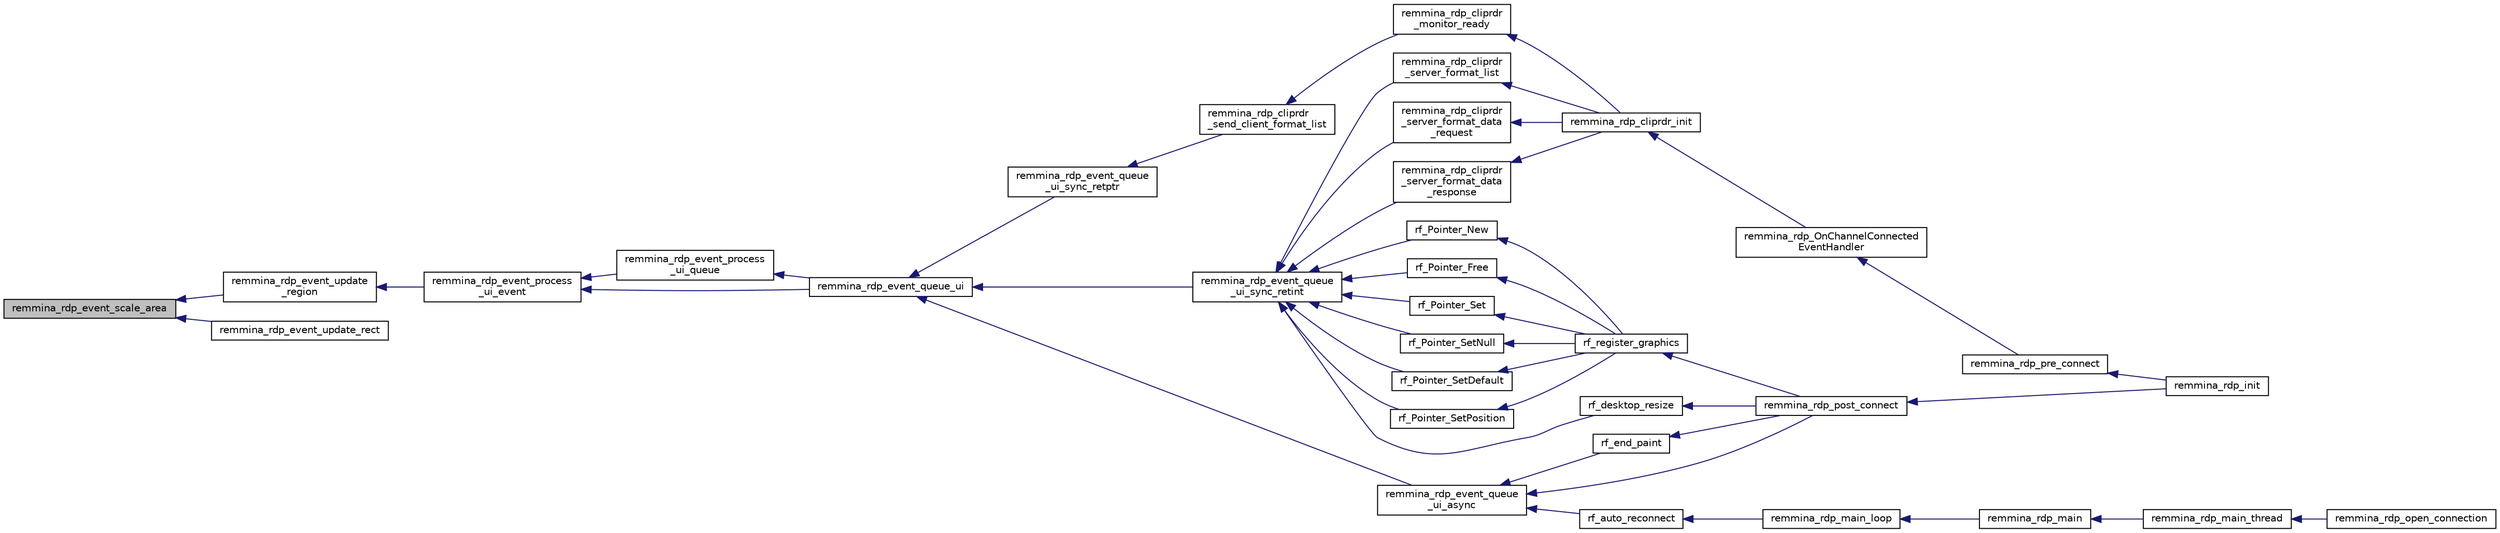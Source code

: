 digraph "remmina_rdp_event_scale_area"
{
  edge [fontname="Helvetica",fontsize="10",labelfontname="Helvetica",labelfontsize="10"];
  node [fontname="Helvetica",fontsize="10",shape=record];
  rankdir="LR";
  Node748 [label="remmina_rdp_event_scale_area",height=0.2,width=0.4,color="black", fillcolor="grey75", style="filled", fontcolor="black"];
  Node748 -> Node749 [dir="back",color="midnightblue",fontsize="10",style="solid",fontname="Helvetica"];
  Node749 [label="remmina_rdp_event_update\l_region",height=0.2,width=0.4,color="black", fillcolor="white", style="filled",URL="$rdp__event_8c.html#ae3cea5929e8c3b1ff068f9ca3fbb538c"];
  Node749 -> Node750 [dir="back",color="midnightblue",fontsize="10",style="solid",fontname="Helvetica"];
  Node750 [label="remmina_rdp_event_process\l_ui_event",height=0.2,width=0.4,color="black", fillcolor="white", style="filled",URL="$rdp__event_8c.html#a6929ce2effcc3cf2be6d5ec8b19d5466"];
  Node750 -> Node751 [dir="back",color="midnightblue",fontsize="10",style="solid",fontname="Helvetica"];
  Node751 [label="remmina_rdp_event_process\l_ui_queue",height=0.2,width=0.4,color="black", fillcolor="white", style="filled",URL="$rdp__event_8c.html#abfa1d5d0b0494818fb5e1a549c0acd23"];
  Node751 -> Node752 [dir="back",color="midnightblue",fontsize="10",style="solid",fontname="Helvetica"];
  Node752 [label="remmina_rdp_event_queue_ui",height=0.2,width=0.4,color="black", fillcolor="white", style="filled",URL="$rdp__event_8c.html#a2b91746b782b7782432bd1d23c6a9945"];
  Node752 -> Node753 [dir="back",color="midnightblue",fontsize="10",style="solid",fontname="Helvetica"];
  Node753 [label="remmina_rdp_event_queue\l_ui_async",height=0.2,width=0.4,color="black", fillcolor="white", style="filled",URL="$rdp__event_8h.html#ae445fd0a84c7c9414a177a69c86cf325"];
  Node753 -> Node754 [dir="back",color="midnightblue",fontsize="10",style="solid",fontname="Helvetica"];
  Node754 [label="rf_auto_reconnect",height=0.2,width=0.4,color="black", fillcolor="white", style="filled",URL="$rdp__plugin_8c.html#a6dc42bd40842f63939e962828c19cfc7"];
  Node754 -> Node755 [dir="back",color="midnightblue",fontsize="10",style="solid",fontname="Helvetica"];
  Node755 [label="remmina_rdp_main_loop",height=0.2,width=0.4,color="black", fillcolor="white", style="filled",URL="$rdp__plugin_8c.html#adb2d2f801618ad1e5ff14b4ebf2a9eb9"];
  Node755 -> Node756 [dir="back",color="midnightblue",fontsize="10",style="solid",fontname="Helvetica"];
  Node756 [label="remmina_rdp_main",height=0.2,width=0.4,color="black", fillcolor="white", style="filled",URL="$rdp__plugin_8c.html#a12e0199d082d510648cb27168486f4e0"];
  Node756 -> Node757 [dir="back",color="midnightblue",fontsize="10",style="solid",fontname="Helvetica"];
  Node757 [label="remmina_rdp_main_thread",height=0.2,width=0.4,color="black", fillcolor="white", style="filled",URL="$rdp__plugin_8c.html#a3b62e33da1cb6cfa69c44f565ad53c54"];
  Node757 -> Node758 [dir="back",color="midnightblue",fontsize="10",style="solid",fontname="Helvetica"];
  Node758 [label="remmina_rdp_open_connection",height=0.2,width=0.4,color="black", fillcolor="white", style="filled",URL="$rdp__plugin_8c.html#a5f88cb338f10185c43bfc7d711dddee5"];
  Node753 -> Node759 [dir="back",color="midnightblue",fontsize="10",style="solid",fontname="Helvetica"];
  Node759 [label="rf_end_paint",height=0.2,width=0.4,color="black", fillcolor="white", style="filled",URL="$rdp__plugin_8c.html#ab5b2b1181588e07e68c083c9539fa84f"];
  Node759 -> Node760 [dir="back",color="midnightblue",fontsize="10",style="solid",fontname="Helvetica"];
  Node760 [label="remmina_rdp_post_connect",height=0.2,width=0.4,color="black", fillcolor="white", style="filled",URL="$rdp__plugin_8c.html#ac8d1ec82167ad20b7634ed545d4badbc"];
  Node760 -> Node761 [dir="back",color="midnightblue",fontsize="10",style="solid",fontname="Helvetica"];
  Node761 [label="remmina_rdp_init",height=0.2,width=0.4,color="black", fillcolor="white", style="filled",URL="$rdp__plugin_8c.html#a6dd204e4f7a63fdcdfb6cd3066cbf309"];
  Node753 -> Node760 [dir="back",color="midnightblue",fontsize="10",style="solid",fontname="Helvetica"];
  Node752 -> Node762 [dir="back",color="midnightblue",fontsize="10",style="solid",fontname="Helvetica"];
  Node762 [label="remmina_rdp_event_queue\l_ui_sync_retint",height=0.2,width=0.4,color="black", fillcolor="white", style="filled",URL="$rdp__event_8h.html#ab5fe43c1b1b77c39f118d2581942eb81"];
  Node762 -> Node763 [dir="back",color="midnightblue",fontsize="10",style="solid",fontname="Helvetica"];
  Node763 [label="remmina_rdp_cliprdr\l_server_format_list",height=0.2,width=0.4,color="black", fillcolor="white", style="filled",URL="$rdp__cliprdr_8c.html#aad8017b7ae0935c5266e7777dae3c3d4"];
  Node763 -> Node764 [dir="back",color="midnightblue",fontsize="10",style="solid",fontname="Helvetica"];
  Node764 [label="remmina_rdp_cliprdr_init",height=0.2,width=0.4,color="black", fillcolor="white", style="filled",URL="$rdp__cliprdr_8h.html#a9425378cc9b2da11eb4b866c8069e4aa"];
  Node764 -> Node765 [dir="back",color="midnightblue",fontsize="10",style="solid",fontname="Helvetica"];
  Node765 [label="remmina_rdp_OnChannelConnected\lEventHandler",height=0.2,width=0.4,color="black", fillcolor="white", style="filled",URL="$rdp__channels_8h.html#a759a6601ddb16301f0f6c39a6e88425a"];
  Node765 -> Node766 [dir="back",color="midnightblue",fontsize="10",style="solid",fontname="Helvetica"];
  Node766 [label="remmina_rdp_pre_connect",height=0.2,width=0.4,color="black", fillcolor="white", style="filled",URL="$rdp__plugin_8c.html#a0bc4113554537fd1a9e4c8bb9201e789"];
  Node766 -> Node761 [dir="back",color="midnightblue",fontsize="10",style="solid",fontname="Helvetica"];
  Node762 -> Node767 [dir="back",color="midnightblue",fontsize="10",style="solid",fontname="Helvetica"];
  Node767 [label="remmina_rdp_cliprdr\l_server_format_data\l_request",height=0.2,width=0.4,color="black", fillcolor="white", style="filled",URL="$rdp__cliprdr_8c.html#a3a346af4c3c92ec71797838ecc69bdae"];
  Node767 -> Node764 [dir="back",color="midnightblue",fontsize="10",style="solid",fontname="Helvetica"];
  Node762 -> Node768 [dir="back",color="midnightblue",fontsize="10",style="solid",fontname="Helvetica"];
  Node768 [label="remmina_rdp_cliprdr\l_server_format_data\l_response",height=0.2,width=0.4,color="black", fillcolor="white", style="filled",URL="$rdp__cliprdr_8c.html#a010f06478881fa1942237c48a4605a23"];
  Node768 -> Node764 [dir="back",color="midnightblue",fontsize="10",style="solid",fontname="Helvetica"];
  Node762 -> Node769 [dir="back",color="midnightblue",fontsize="10",style="solid",fontname="Helvetica"];
  Node769 [label="rf_Pointer_New",height=0.2,width=0.4,color="black", fillcolor="white", style="filled",URL="$rdp__graphics_8c.html#a9fb6fb540ec75254cb763ae974fb5129"];
  Node769 -> Node770 [dir="back",color="midnightblue",fontsize="10",style="solid",fontname="Helvetica"];
  Node770 [label="rf_register_graphics",height=0.2,width=0.4,color="black", fillcolor="white", style="filled",URL="$rdp__graphics_8h.html#a95732c40c35499f3440715b6526279b1"];
  Node770 -> Node760 [dir="back",color="midnightblue",fontsize="10",style="solid",fontname="Helvetica"];
  Node762 -> Node771 [dir="back",color="midnightblue",fontsize="10",style="solid",fontname="Helvetica"];
  Node771 [label="rf_Pointer_Free",height=0.2,width=0.4,color="black", fillcolor="white", style="filled",URL="$rdp__graphics_8c.html#afe709335471a30a29f9c97587d43088f"];
  Node771 -> Node770 [dir="back",color="midnightblue",fontsize="10",style="solid",fontname="Helvetica"];
  Node762 -> Node772 [dir="back",color="midnightblue",fontsize="10",style="solid",fontname="Helvetica"];
  Node772 [label="rf_Pointer_Set",height=0.2,width=0.4,color="black", fillcolor="white", style="filled",URL="$rdp__graphics_8c.html#aee54ac34465e6b70a5a7bbd799e9b747"];
  Node772 -> Node770 [dir="back",color="midnightblue",fontsize="10",style="solid",fontname="Helvetica"];
  Node762 -> Node773 [dir="back",color="midnightblue",fontsize="10",style="solid",fontname="Helvetica"];
  Node773 [label="rf_Pointer_SetNull",height=0.2,width=0.4,color="black", fillcolor="white", style="filled",URL="$rdp__graphics_8c.html#aeb108afe0c6da4dfa5a485137921437a"];
  Node773 -> Node770 [dir="back",color="midnightblue",fontsize="10",style="solid",fontname="Helvetica"];
  Node762 -> Node774 [dir="back",color="midnightblue",fontsize="10",style="solid",fontname="Helvetica"];
  Node774 [label="rf_Pointer_SetDefault",height=0.2,width=0.4,color="black", fillcolor="white", style="filled",URL="$rdp__graphics_8c.html#ac2abd9da136bc6f446c836a3d53ab8b6"];
  Node774 -> Node770 [dir="back",color="midnightblue",fontsize="10",style="solid",fontname="Helvetica"];
  Node762 -> Node775 [dir="back",color="midnightblue",fontsize="10",style="solid",fontname="Helvetica"];
  Node775 [label="rf_Pointer_SetPosition",height=0.2,width=0.4,color="black", fillcolor="white", style="filled",URL="$rdp__graphics_8c.html#a4c2407f4e8db3ae44123066c373b705c"];
  Node775 -> Node770 [dir="back",color="midnightblue",fontsize="10",style="solid",fontname="Helvetica"];
  Node762 -> Node776 [dir="back",color="midnightblue",fontsize="10",style="solid",fontname="Helvetica"];
  Node776 [label="rf_desktop_resize",height=0.2,width=0.4,color="black", fillcolor="white", style="filled",URL="$rdp__plugin_8c.html#a992a905d014d83a8de736ffbd85fe901"];
  Node776 -> Node760 [dir="back",color="midnightblue",fontsize="10",style="solid",fontname="Helvetica"];
  Node752 -> Node777 [dir="back",color="midnightblue",fontsize="10",style="solid",fontname="Helvetica"];
  Node777 [label="remmina_rdp_event_queue\l_ui_sync_retptr",height=0.2,width=0.4,color="black", fillcolor="white", style="filled",URL="$rdp__event_8h.html#adaaf3de8342309cc52668f318a473350"];
  Node777 -> Node778 [dir="back",color="midnightblue",fontsize="10",style="solid",fontname="Helvetica"];
  Node778 [label="remmina_rdp_cliprdr\l_send_client_format_list",height=0.2,width=0.4,color="black", fillcolor="white", style="filled",URL="$rdp__cliprdr_8c.html#a8afec91e9f54fc3a0ea8f25d8349bd8b"];
  Node778 -> Node779 [dir="back",color="midnightblue",fontsize="10",style="solid",fontname="Helvetica"];
  Node779 [label="remmina_rdp_cliprdr\l_monitor_ready",height=0.2,width=0.4,color="black", fillcolor="white", style="filled",URL="$rdp__cliprdr_8c.html#a5c9890f4354ef9a8dedcf3a371a2a16f"];
  Node779 -> Node764 [dir="back",color="midnightblue",fontsize="10",style="solid",fontname="Helvetica"];
  Node750 -> Node752 [dir="back",color="midnightblue",fontsize="10",style="solid",fontname="Helvetica"];
  Node748 -> Node780 [dir="back",color="midnightblue",fontsize="10",style="solid",fontname="Helvetica"];
  Node780 [label="remmina_rdp_event_update_rect",height=0.2,width=0.4,color="black", fillcolor="white", style="filled",URL="$rdp__event_8h.html#a712a9b04decd8b928d71db44b9b14fc9"];
}
